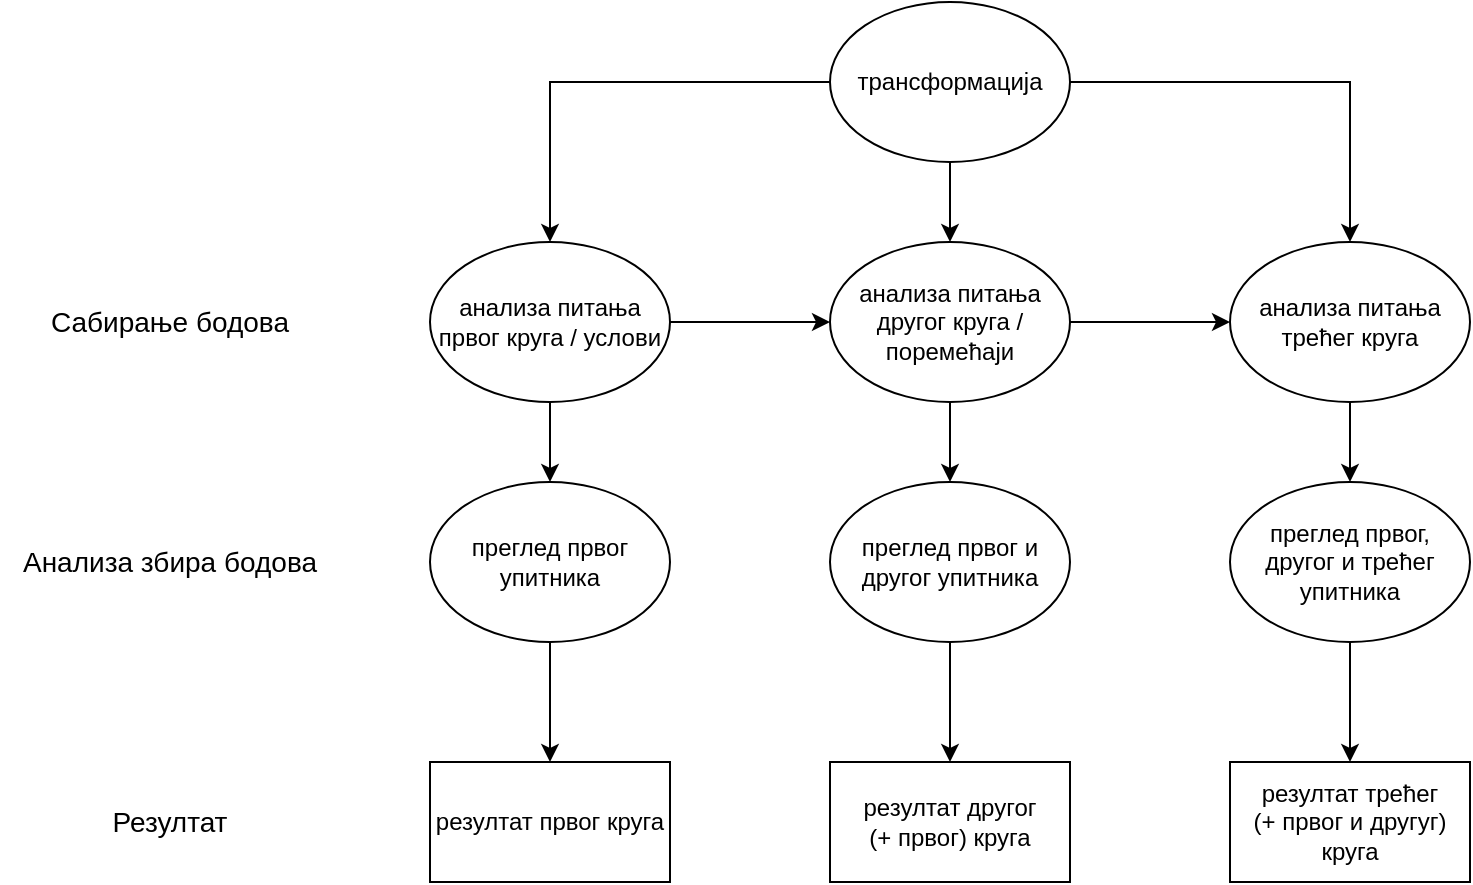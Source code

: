 <mxfile version="21.6.5" type="device">
  <diagram name="Page-1" id="CU2gDd6kSc4wWZl5K7EG">
    <mxGraphModel dx="1050" dy="574" grid="1" gridSize="10" guides="1" tooltips="1" connect="1" arrows="1" fold="1" page="1" pageScale="1" pageWidth="850" pageHeight="1100" math="0" shadow="0">
      <root>
        <mxCell id="0" />
        <mxCell id="1" parent="0" />
        <mxCell id="uXriS7txFUDFRhs4CFdI-3" value="" style="edgeStyle=orthogonalEdgeStyle;rounded=0;orthogonalLoop=1;jettySize=auto;html=1;" edge="1" parent="1" source="uXriS7txFUDFRhs4CFdI-1" target="uXriS7txFUDFRhs4CFdI-2">
          <mxGeometry relative="1" as="geometry" />
        </mxCell>
        <mxCell id="uXriS7txFUDFRhs4CFdI-22" value="" style="edgeStyle=orthogonalEdgeStyle;rounded=0;orthogonalLoop=1;jettySize=auto;html=1;" edge="1" parent="1" source="uXriS7txFUDFRhs4CFdI-1" target="uXriS7txFUDFRhs4CFdI-4">
          <mxGeometry relative="1" as="geometry" />
        </mxCell>
        <mxCell id="uXriS7txFUDFRhs4CFdI-23" style="edgeStyle=orthogonalEdgeStyle;rounded=0;orthogonalLoop=1;jettySize=auto;html=1;entryX=0.5;entryY=0;entryDx=0;entryDy=0;" edge="1" parent="1" source="uXriS7txFUDFRhs4CFdI-1" target="uXriS7txFUDFRhs4CFdI-6">
          <mxGeometry relative="1" as="geometry" />
        </mxCell>
        <mxCell id="uXriS7txFUDFRhs4CFdI-1" value="трансформација" style="ellipse;whiteSpace=wrap;html=1;" vertex="1" parent="1">
          <mxGeometry x="460" y="120" width="120" height="80" as="geometry" />
        </mxCell>
        <mxCell id="uXriS7txFUDFRhs4CFdI-5" value="" style="edgeStyle=orthogonalEdgeStyle;rounded=0;orthogonalLoop=1;jettySize=auto;html=1;" edge="1" parent="1" source="uXriS7txFUDFRhs4CFdI-2" target="uXriS7txFUDFRhs4CFdI-4">
          <mxGeometry relative="1" as="geometry" />
        </mxCell>
        <mxCell id="uXriS7txFUDFRhs4CFdI-12" value="" style="edgeStyle=orthogonalEdgeStyle;rounded=0;orthogonalLoop=1;jettySize=auto;html=1;" edge="1" parent="1" source="uXriS7txFUDFRhs4CFdI-2" target="uXriS7txFUDFRhs4CFdI-11">
          <mxGeometry relative="1" as="geometry" />
        </mxCell>
        <mxCell id="uXriS7txFUDFRhs4CFdI-2" value="анализа питања првог круга / услови" style="ellipse;whiteSpace=wrap;html=1;" vertex="1" parent="1">
          <mxGeometry x="260" y="240" width="120" height="80" as="geometry" />
        </mxCell>
        <mxCell id="uXriS7txFUDFRhs4CFdI-7" value="" style="edgeStyle=orthogonalEdgeStyle;rounded=0;orthogonalLoop=1;jettySize=auto;html=1;" edge="1" parent="1" source="uXriS7txFUDFRhs4CFdI-4" target="uXriS7txFUDFRhs4CFdI-6">
          <mxGeometry relative="1" as="geometry" />
        </mxCell>
        <mxCell id="uXriS7txFUDFRhs4CFdI-15" value="" style="edgeStyle=orthogonalEdgeStyle;rounded=0;orthogonalLoop=1;jettySize=auto;html=1;" edge="1" parent="1" source="uXriS7txFUDFRhs4CFdI-4" target="uXriS7txFUDFRhs4CFdI-14">
          <mxGeometry relative="1" as="geometry" />
        </mxCell>
        <mxCell id="uXriS7txFUDFRhs4CFdI-4" value="анализа питања другог круга / поремећаји" style="ellipse;whiteSpace=wrap;html=1;" vertex="1" parent="1">
          <mxGeometry x="460" y="240" width="120" height="80" as="geometry" />
        </mxCell>
        <mxCell id="uXriS7txFUDFRhs4CFdI-17" value="" style="edgeStyle=orthogonalEdgeStyle;rounded=0;orthogonalLoop=1;jettySize=auto;html=1;" edge="1" parent="1" source="uXriS7txFUDFRhs4CFdI-6" target="uXriS7txFUDFRhs4CFdI-16">
          <mxGeometry relative="1" as="geometry" />
        </mxCell>
        <mxCell id="uXriS7txFUDFRhs4CFdI-6" value="анализа питања трећег круга" style="ellipse;whiteSpace=wrap;html=1;" vertex="1" parent="1">
          <mxGeometry x="660" y="240" width="120" height="80" as="geometry" />
        </mxCell>
        <mxCell id="uXriS7txFUDFRhs4CFdI-8" value="резултат првог круга" style="whiteSpace=wrap;html=1;" vertex="1" parent="1">
          <mxGeometry x="260" y="500" width="120" height="60" as="geometry" />
        </mxCell>
        <mxCell id="uXriS7txFUDFRhs4CFdI-13" value="" style="edgeStyle=orthogonalEdgeStyle;rounded=0;orthogonalLoop=1;jettySize=auto;html=1;" edge="1" parent="1" source="uXriS7txFUDFRhs4CFdI-11" target="uXriS7txFUDFRhs4CFdI-8">
          <mxGeometry relative="1" as="geometry" />
        </mxCell>
        <mxCell id="uXriS7txFUDFRhs4CFdI-11" value="преглед првог упитника" style="ellipse;whiteSpace=wrap;html=1;" vertex="1" parent="1">
          <mxGeometry x="260" y="360" width="120" height="80" as="geometry" />
        </mxCell>
        <mxCell id="uXriS7txFUDFRhs4CFdI-19" value="" style="edgeStyle=orthogonalEdgeStyle;rounded=0;orthogonalLoop=1;jettySize=auto;html=1;" edge="1" parent="1" source="uXriS7txFUDFRhs4CFdI-14" target="uXriS7txFUDFRhs4CFdI-18">
          <mxGeometry relative="1" as="geometry" />
        </mxCell>
        <mxCell id="uXriS7txFUDFRhs4CFdI-14" value="преглед првог и другог упитника" style="ellipse;whiteSpace=wrap;html=1;" vertex="1" parent="1">
          <mxGeometry x="460" y="360" width="120" height="80" as="geometry" />
        </mxCell>
        <mxCell id="uXriS7txFUDFRhs4CFdI-21" value="" style="edgeStyle=orthogonalEdgeStyle;rounded=0;orthogonalLoop=1;jettySize=auto;html=1;" edge="1" parent="1" source="uXriS7txFUDFRhs4CFdI-16" target="uXriS7txFUDFRhs4CFdI-20">
          <mxGeometry relative="1" as="geometry" />
        </mxCell>
        <mxCell id="uXriS7txFUDFRhs4CFdI-16" value="преглед првог, другог и трећег упитника" style="ellipse;whiteSpace=wrap;html=1;" vertex="1" parent="1">
          <mxGeometry x="660" y="360" width="120" height="80" as="geometry" />
        </mxCell>
        <mxCell id="uXriS7txFUDFRhs4CFdI-18" value="резултат другог &lt;br&gt;(+ првог) круга" style="whiteSpace=wrap;html=1;" vertex="1" parent="1">
          <mxGeometry x="460" y="500" width="120" height="60" as="geometry" />
        </mxCell>
        <mxCell id="uXriS7txFUDFRhs4CFdI-20" value="резултат трећег &lt;br&gt;(+ првог и другуг) круга" style="whiteSpace=wrap;html=1;" vertex="1" parent="1">
          <mxGeometry x="660" y="500" width="120" height="60" as="geometry" />
        </mxCell>
        <mxCell id="uXriS7txFUDFRhs4CFdI-25" value="&lt;font style=&quot;font-size: 14px;&quot;&gt;Сабирање бодова&lt;/font&gt;" style="text;html=1;strokeColor=none;fillColor=none;align=center;verticalAlign=middle;whiteSpace=wrap;rounded=0;" vertex="1" parent="1">
          <mxGeometry x="60" y="265" width="140" height="30" as="geometry" />
        </mxCell>
        <mxCell id="uXriS7txFUDFRhs4CFdI-26" value="&lt;font style=&quot;font-size: 14px;&quot;&gt;Анализа збира бодова&lt;/font&gt;" style="text;html=1;strokeColor=none;fillColor=none;align=center;verticalAlign=middle;whiteSpace=wrap;rounded=0;" vertex="1" parent="1">
          <mxGeometry x="45" y="385" width="170" height="30" as="geometry" />
        </mxCell>
        <mxCell id="uXriS7txFUDFRhs4CFdI-27" value="&lt;font style=&quot;font-size: 14px;&quot;&gt;Резултат&lt;/font&gt;" style="text;html=1;strokeColor=none;fillColor=none;align=center;verticalAlign=middle;whiteSpace=wrap;rounded=0;" vertex="1" parent="1">
          <mxGeometry x="60" y="515" width="140" height="30" as="geometry" />
        </mxCell>
      </root>
    </mxGraphModel>
  </diagram>
</mxfile>

